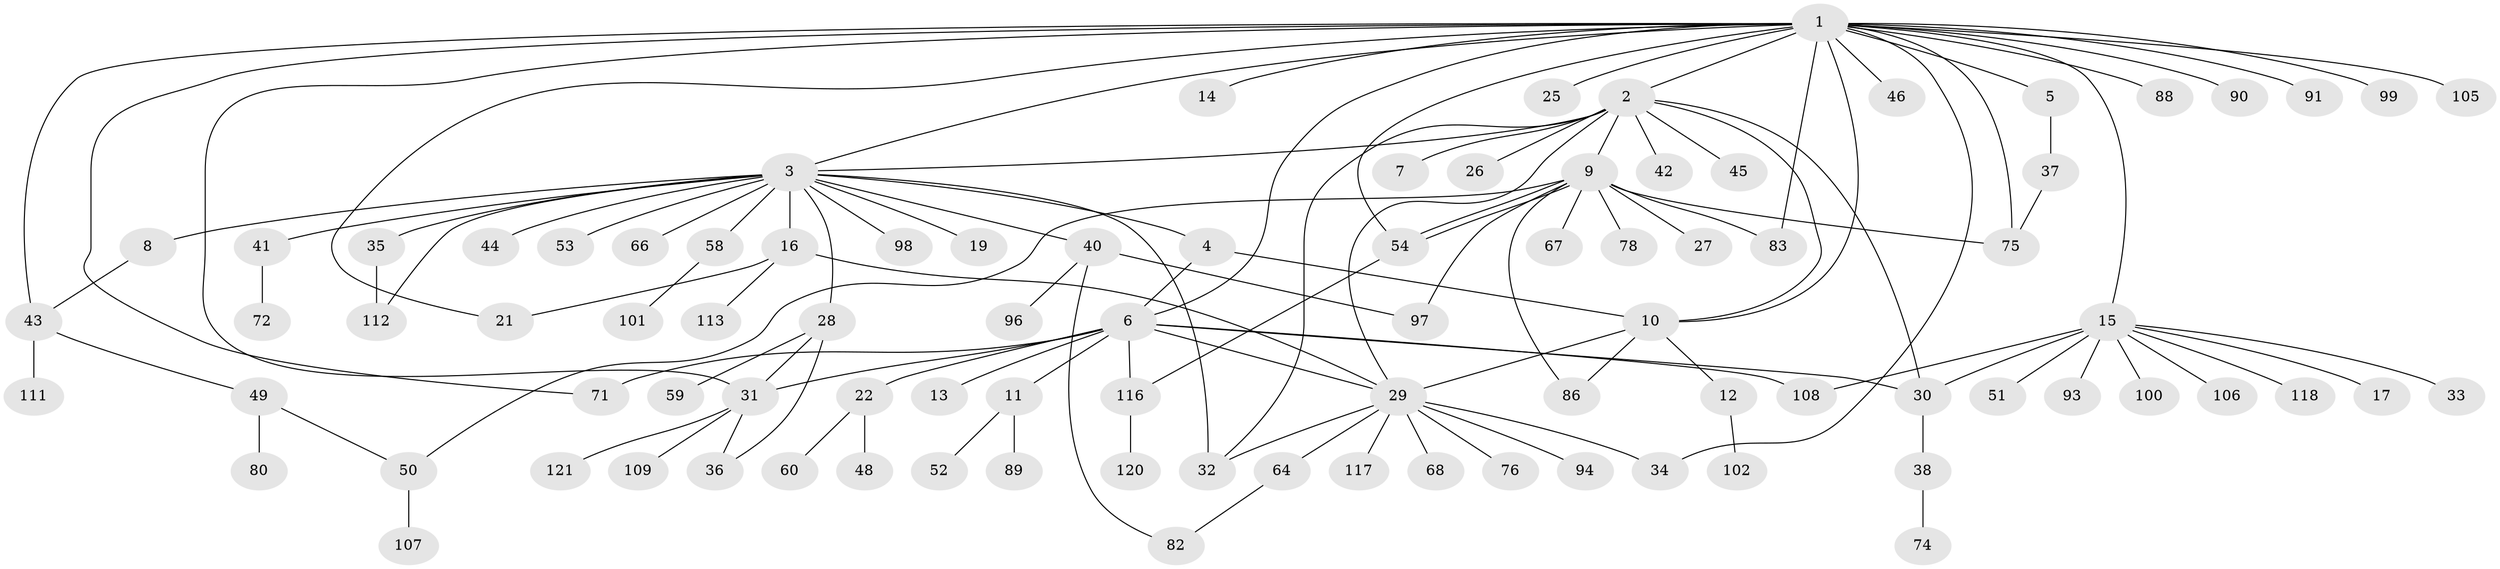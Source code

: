// original degree distribution, {20: 0.008264462809917356, 13: 0.008264462809917356, 18: 0.008264462809917356, 4: 0.05785123966942149, 2: 0.24793388429752067, 12: 0.01652892561983471, 1: 0.48760330578512395, 3: 0.09090909090909091, 7: 0.01652892561983471, 5: 0.03305785123966942, 6: 0.01652892561983471, 11: 0.008264462809917356}
// Generated by graph-tools (version 1.1) at 2025/11/02/27/25 16:11:10]
// undirected, 91 vertices, 120 edges
graph export_dot {
graph [start="1"]
  node [color=gray90,style=filled];
  1 [super="+18"];
  2 [super="+95"];
  3 [super="+104"];
  4 [super="+84"];
  5;
  6 [super="+39"];
  7;
  8 [super="+114"];
  9 [super="+69"];
  10 [super="+70"];
  11 [super="+47"];
  12 [super="+85"];
  13;
  14;
  15 [super="+24"];
  16 [super="+20"];
  17;
  19;
  21 [super="+23"];
  22 [super="+61"];
  25;
  26;
  27;
  28;
  29 [super="+57"];
  30 [super="+79"];
  31 [super="+56"];
  32 [super="+55"];
  33;
  34 [super="+73"];
  35 [super="+65"];
  36 [super="+63"];
  37;
  38;
  40 [super="+62"];
  41;
  42;
  43 [super="+77"];
  44;
  45;
  46;
  48;
  49 [super="+115"];
  50 [super="+110"];
  51;
  52;
  53;
  54;
  58;
  59;
  60;
  64;
  66;
  67;
  68;
  71 [super="+119"];
  72;
  74;
  75 [super="+92"];
  76;
  78;
  80 [super="+81"];
  82 [super="+87"];
  83;
  86;
  88;
  89;
  90;
  91;
  93;
  94 [super="+103"];
  96;
  97;
  98;
  99;
  100;
  101;
  102;
  105;
  106;
  107;
  108;
  109;
  111;
  112;
  113;
  116;
  117;
  118;
  120;
  121;
  1 -- 2;
  1 -- 3;
  1 -- 5;
  1 -- 6;
  1 -- 14;
  1 -- 15;
  1 -- 25;
  1 -- 46;
  1 -- 54;
  1 -- 71 [weight=2];
  1 -- 83;
  1 -- 88;
  1 -- 90 [weight=2];
  1 -- 91;
  1 -- 99;
  1 -- 105;
  1 -- 43;
  1 -- 10;
  1 -- 75;
  1 -- 31;
  1 -- 21;
  1 -- 34;
  2 -- 3;
  2 -- 7;
  2 -- 9;
  2 -- 10;
  2 -- 26;
  2 -- 29;
  2 -- 30;
  2 -- 42;
  2 -- 45;
  2 -- 32;
  3 -- 4;
  3 -- 8;
  3 -- 16;
  3 -- 19;
  3 -- 28;
  3 -- 35;
  3 -- 40;
  3 -- 41;
  3 -- 44;
  3 -- 53;
  3 -- 58;
  3 -- 66;
  3 -- 98;
  3 -- 112;
  3 -- 32;
  4 -- 6;
  4 -- 10;
  5 -- 37;
  6 -- 11;
  6 -- 13;
  6 -- 22;
  6 -- 29;
  6 -- 30;
  6 -- 108;
  6 -- 116;
  6 -- 71;
  6 -- 31;
  8 -- 43;
  9 -- 27;
  9 -- 50;
  9 -- 54;
  9 -- 54;
  9 -- 67;
  9 -- 78;
  9 -- 83;
  9 -- 86;
  9 -- 97;
  9 -- 75;
  10 -- 12;
  10 -- 29;
  10 -- 86;
  11 -- 89;
  11 -- 52;
  12 -- 102;
  15 -- 17;
  15 -- 33;
  15 -- 93;
  15 -- 118;
  15 -- 30 [weight=2];
  15 -- 51;
  15 -- 100;
  15 -- 106;
  15 -- 108;
  16 -- 21;
  16 -- 113;
  16 -- 29;
  22 -- 48;
  22 -- 60;
  28 -- 31;
  28 -- 36;
  28 -- 59;
  29 -- 32;
  29 -- 34;
  29 -- 64;
  29 -- 68;
  29 -- 94 [weight=2];
  29 -- 117;
  29 -- 76;
  30 -- 38;
  31 -- 121;
  31 -- 36;
  31 -- 109;
  35 -- 112 [weight=2];
  37 -- 75;
  38 -- 74;
  40 -- 82;
  40 -- 96;
  40 -- 97;
  41 -- 72;
  43 -- 49;
  43 -- 111;
  49 -- 50;
  49 -- 80;
  50 -- 107;
  54 -- 116;
  58 -- 101;
  64 -- 82;
  116 -- 120;
}
